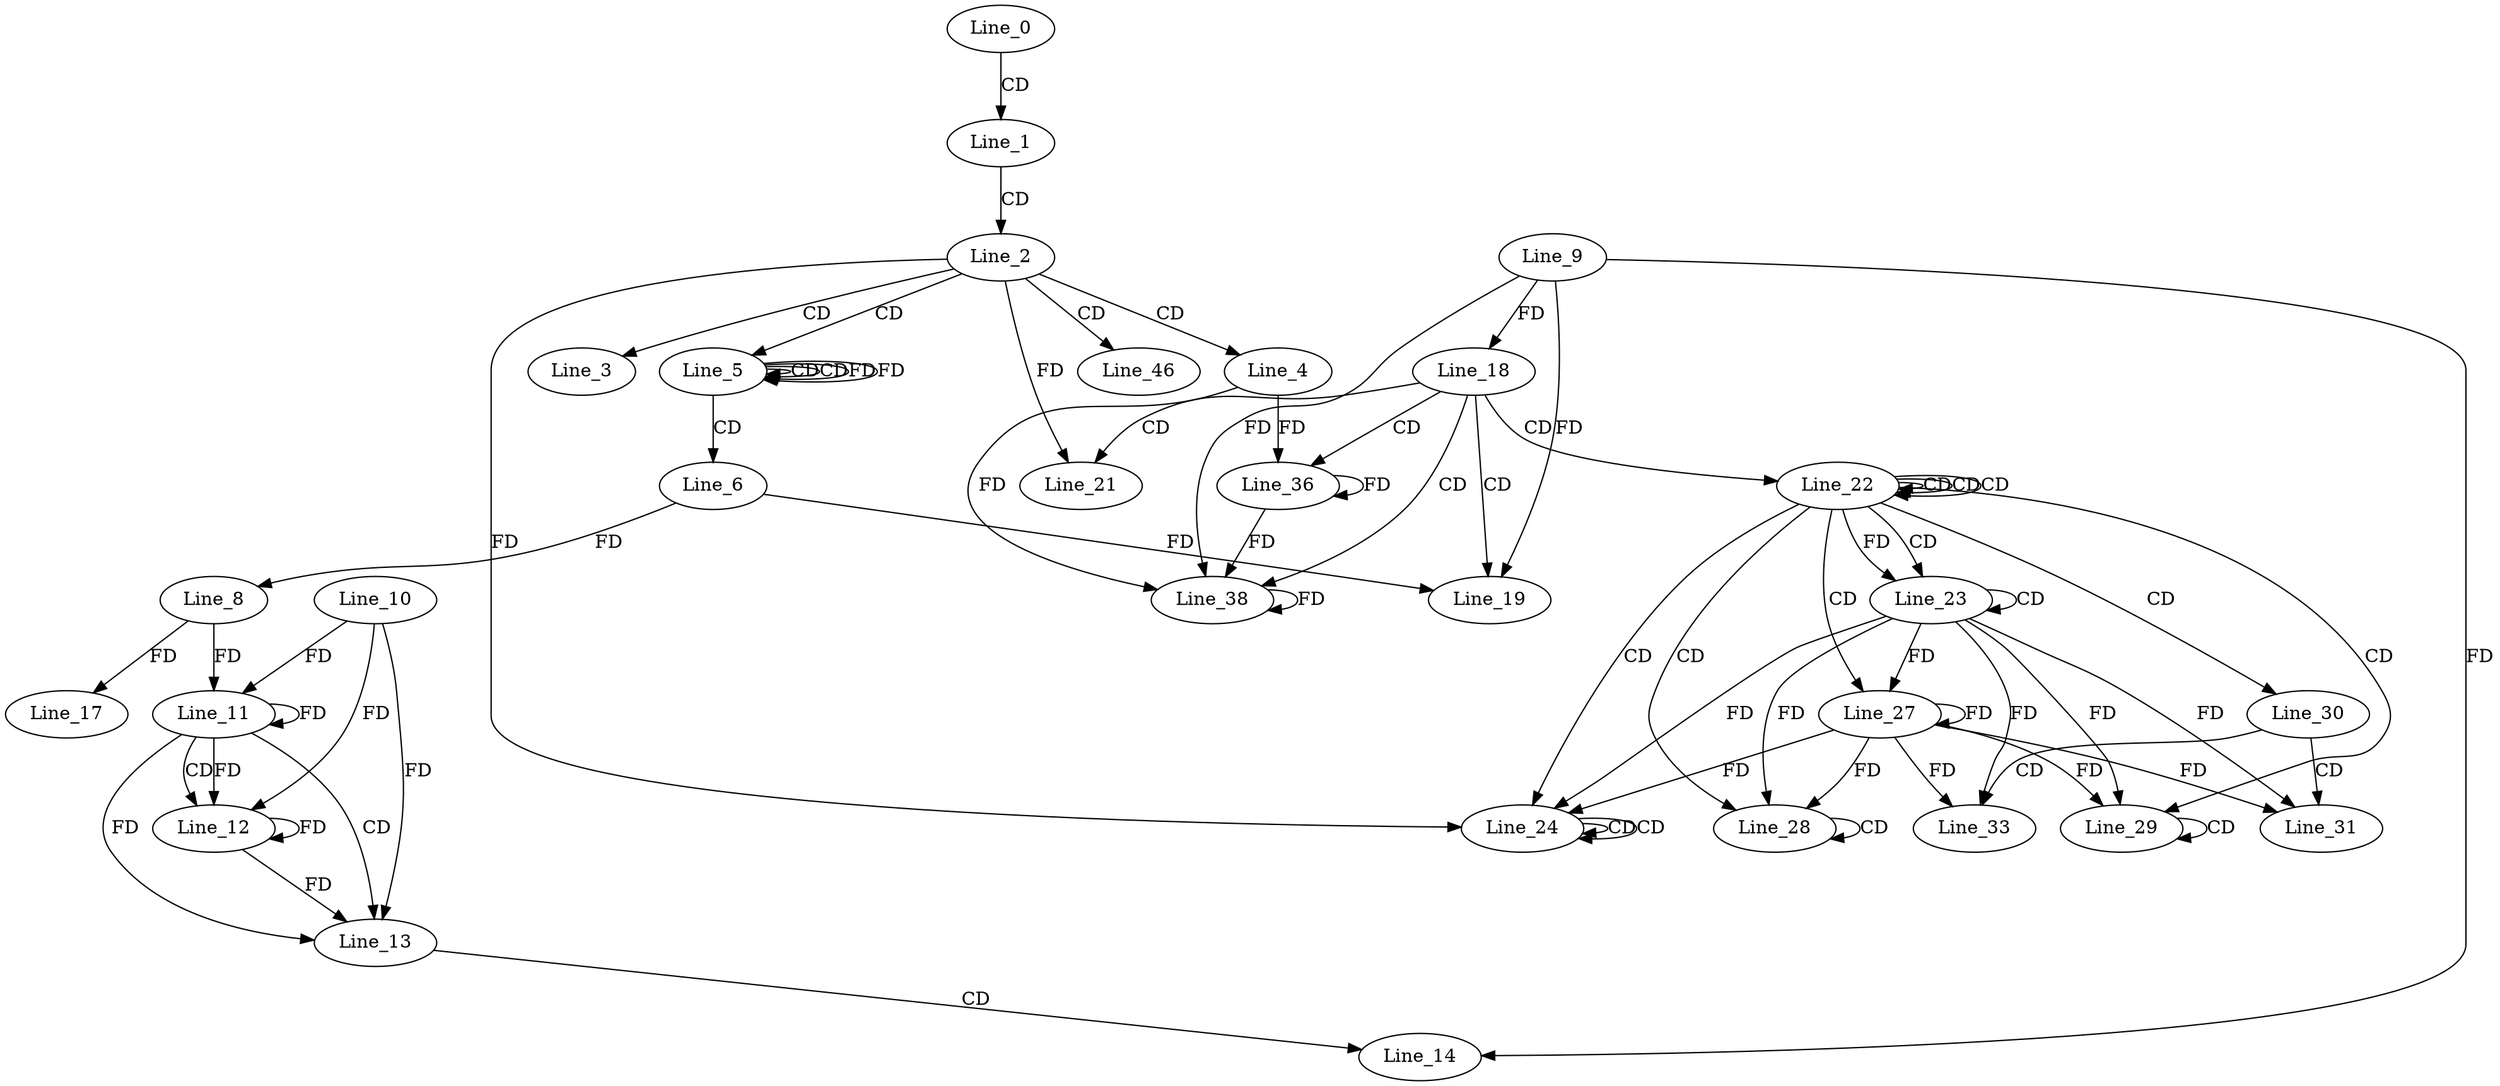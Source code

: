 digraph G {
  Line_0;
  Line_1;
  Line_2;
  Line_3;
  Line_4;
  Line_5;
  Line_5;
  Line_5;
  Line_6;
  Line_8;
  Line_11;
  Line_10;
  Line_11;
  Line_8;
  Line_11;
  Line_12;
  Line_12;
  Line_13;
  Line_13;
  Line_14;
  Line_9;
  Line_17;
  Line_18;
  Line_18;
  Line_18;
  Line_19;
  Line_19;
  Line_21;
  Line_22;
  Line_22;
  Line_22;
  Line_22;
  Line_23;
  Line_23;
  Line_23;
  Line_24;
  Line_24;
  Line_24;
  Line_27;
  Line_27;
  Line_28;
  Line_28;
  Line_29;
  Line_29;
  Line_30;
  Line_31;
  Line_31;
  Line_33;
  Line_36;
  Line_38;
  Line_38;
  Line_38;
  Line_46;
  Line_0 -> Line_1 [ label="CD" ];
  Line_1 -> Line_2 [ label="CD" ];
  Line_2 -> Line_3 [ label="CD" ];
  Line_2 -> Line_4 [ label="CD" ];
  Line_2 -> Line_5 [ label="CD" ];
  Line_5 -> Line_5 [ label="CD" ];
  Line_5 -> Line_5 [ label="CD" ];
  Line_5 -> Line_5 [ label="FD" ];
  Line_5 -> Line_6 [ label="CD" ];
  Line_6 -> Line_8 [ label="FD" ];
  Line_11 -> Line_11 [ label="FD" ];
  Line_10 -> Line_11 [ label="FD" ];
  Line_8 -> Line_11 [ label="FD" ];
  Line_11 -> Line_12 [ label="CD" ];
  Line_11 -> Line_12 [ label="FD" ];
  Line_12 -> Line_12 [ label="FD" ];
  Line_10 -> Line_12 [ label="FD" ];
  Line_11 -> Line_13 [ label="CD" ];
  Line_11 -> Line_13 [ label="FD" ];
  Line_12 -> Line_13 [ label="FD" ];
  Line_10 -> Line_13 [ label="FD" ];
  Line_13 -> Line_14 [ label="CD" ];
  Line_9 -> Line_14 [ label="FD" ];
  Line_8 -> Line_17 [ label="FD" ];
  Line_9 -> Line_18 [ label="FD" ];
  Line_18 -> Line_19 [ label="CD" ];
  Line_6 -> Line_19 [ label="FD" ];
  Line_9 -> Line_19 [ label="FD" ];
  Line_18 -> Line_21 [ label="CD" ];
  Line_2 -> Line_21 [ label="FD" ];
  Line_18 -> Line_22 [ label="CD" ];
  Line_22 -> Line_22 [ label="CD" ];
  Line_22 -> Line_22 [ label="CD" ];
  Line_22 -> Line_22 [ label="CD" ];
  Line_22 -> Line_23 [ label="CD" ];
  Line_23 -> Line_23 [ label="CD" ];
  Line_22 -> Line_23 [ label="FD" ];
  Line_22 -> Line_24 [ label="CD" ];
  Line_24 -> Line_24 [ label="CD" ];
  Line_24 -> Line_24 [ label="CD" ];
  Line_23 -> Line_24 [ label="FD" ];
  Line_2 -> Line_24 [ label="FD" ];
  Line_22 -> Line_27 [ label="CD" ];
  Line_23 -> Line_27 [ label="FD" ];
  Line_27 -> Line_27 [ label="FD" ];
  Line_22 -> Line_28 [ label="CD" ];
  Line_28 -> Line_28 [ label="CD" ];
  Line_23 -> Line_28 [ label="FD" ];
  Line_27 -> Line_28 [ label="FD" ];
  Line_22 -> Line_29 [ label="CD" ];
  Line_29 -> Line_29 [ label="CD" ];
  Line_23 -> Line_29 [ label="FD" ];
  Line_27 -> Line_29 [ label="FD" ];
  Line_22 -> Line_30 [ label="CD" ];
  Line_30 -> Line_31 [ label="CD" ];
  Line_23 -> Line_31 [ label="FD" ];
  Line_27 -> Line_31 [ label="FD" ];
  Line_30 -> Line_33 [ label="CD" ];
  Line_23 -> Line_33 [ label="FD" ];
  Line_27 -> Line_33 [ label="FD" ];
  Line_18 -> Line_36 [ label="CD" ];
  Line_36 -> Line_36 [ label="FD" ];
  Line_4 -> Line_36 [ label="FD" ];
  Line_18 -> Line_38 [ label="CD" ];
  Line_36 -> Line_38 [ label="FD" ];
  Line_38 -> Line_38 [ label="FD" ];
  Line_4 -> Line_38 [ label="FD" ];
  Line_9 -> Line_38 [ label="FD" ];
  Line_2 -> Line_46 [ label="CD" ];
  Line_5 -> Line_5 [ label="FD" ];
  Line_27 -> Line_24 [ label="FD" ];
}
